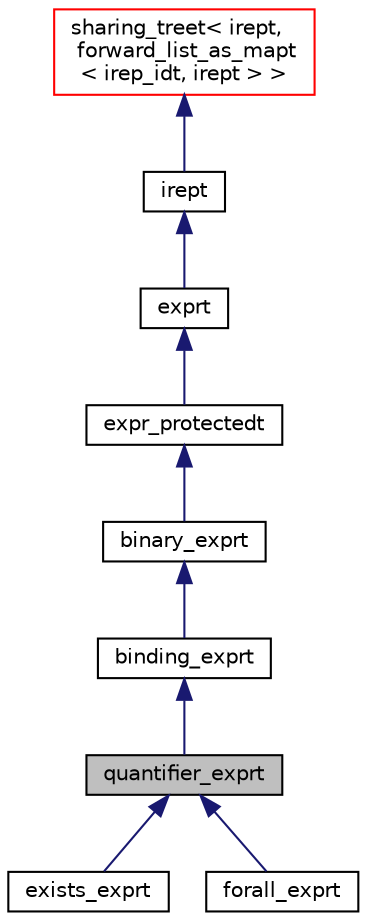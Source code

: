 digraph "quantifier_exprt"
{
 // LATEX_PDF_SIZE
  bgcolor="transparent";
  edge [fontname="Helvetica",fontsize="10",labelfontname="Helvetica",labelfontsize="10"];
  node [fontname="Helvetica",fontsize="10",shape=record];
  Node1 [label="quantifier_exprt",height=0.2,width=0.4,color="black", fillcolor="grey75", style="filled", fontcolor="black",tooltip="A base class for quantifier expressions."];
  Node2 -> Node1 [dir="back",color="midnightblue",fontsize="10",style="solid",fontname="Helvetica"];
  Node2 [label="binding_exprt",height=0.2,width=0.4,color="black",URL="$classbinding__exprt.html",tooltip="A base class for variable bindings (quantifiers, let, lambda)"];
  Node3 -> Node2 [dir="back",color="midnightblue",fontsize="10",style="solid",fontname="Helvetica"];
  Node3 [label="binary_exprt",height=0.2,width=0.4,color="black",URL="$classbinary__exprt.html",tooltip="A base class for binary expressions."];
  Node4 -> Node3 [dir="back",color="midnightblue",fontsize="10",style="solid",fontname="Helvetica"];
  Node4 [label="expr_protectedt",height=0.2,width=0.4,color="black",URL="$classexpr__protectedt.html",tooltip="Base class for all expressions."];
  Node5 -> Node4 [dir="back",color="midnightblue",fontsize="10",style="solid",fontname="Helvetica"];
  Node5 [label="exprt",height=0.2,width=0.4,color="black",URL="$classexprt.html",tooltip="Base class for all expressions."];
  Node6 -> Node5 [dir="back",color="midnightblue",fontsize="10",style="solid",fontname="Helvetica"];
  Node6 [label="irept",height=0.2,width=0.4,color="black",URL="$classirept.html",tooltip="There are a large number of kinds of tree structured or tree-like data in CPROVER."];
  Node7 -> Node6 [dir="back",color="midnightblue",fontsize="10",style="solid",fontname="Helvetica"];
  Node7 [label="sharing_treet\< irept,\l forward_list_as_mapt\l\< irep_idt, irept \> \>",height=0.2,width=0.4,color="red",URL="$classsharing__treet.html",tooltip=" "];
  Node1 -> Node9 [dir="back",color="midnightblue",fontsize="10",style="solid",fontname="Helvetica"];
  Node9 [label="exists_exprt",height=0.2,width=0.4,color="black",URL="$classexists__exprt.html",tooltip="An exists expression."];
  Node1 -> Node10 [dir="back",color="midnightblue",fontsize="10",style="solid",fontname="Helvetica"];
  Node10 [label="forall_exprt",height=0.2,width=0.4,color="black",URL="$classforall__exprt.html",tooltip="A forall expression."];
}
